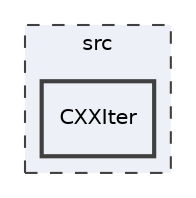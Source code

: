 digraph "src/CXXIter"
{
 // INTERACTIVE_SVG=YES
 // LATEX_PDF_SIZE
  bgcolor="transparent";
  edge [fontname="Helvetica",fontsize="10",labelfontname="Helvetica",labelfontsize="10"];
  node [fontname="Helvetica",fontsize="10",shape=record];
  compound=true
  subgraph clusterdir_68267d1309a1af8e8297ef4c3efbcdba {
    graph [ bgcolor="#edf0f7", pencolor="grey25", style="filled,dashed,", label="src", fontname="Helvetica", fontsize="10", URL="dir_68267d1309a1af8e8297ef4c3efbcdba.html"]
  dir_e7024edb23839bb2b7b74faee80a2f89 [shape=box, label="CXXIter", style="filled,bold,", fillcolor="#edf0f7", color="grey25", URL="dir_e7024edb23839bb2b7b74faee80a2f89.html"];
  }
}
